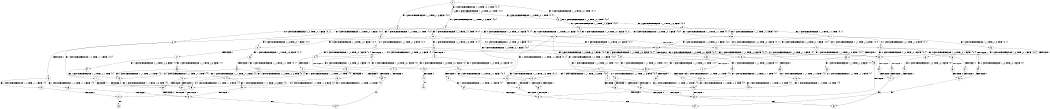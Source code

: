 digraph BCG {
size = "7, 10.5";
center = TRUE;
node [shape = circle];
0 [peripheries = 2];
0 -> 1 [label = "EX !0 !ATOMIC_EXCH_BRANCH (1, +0, TRUE, +0, 1, TRUE) !{0, 1}"];
0 -> 2 [label = "EX !1 !ATOMIC_EXCH_BRANCH (1, +1, TRUE, +1, 3, FALSE) !{0, 1}"];
0 -> 3 [label = "EX !0 !ATOMIC_EXCH_BRANCH (1, +0, TRUE, +0, 1, TRUE) !{0, 1}"];
1 -> 1 [label = "EX !0 !ATOMIC_EXCH_BRANCH (1, +0, TRUE, +0, 1, TRUE) !{0, 1}"];
1 -> 4 [label = "EX !1 !ATOMIC_EXCH_BRANCH (1, +1, TRUE, +1, 3, FALSE) !{0, 1}"];
1 -> 3 [label = "EX !0 !ATOMIC_EXCH_BRANCH (1, +0, TRUE, +0, 1, TRUE) !{0, 1}"];
2 -> 5 [label = "EX !1 !ATOMIC_EXCH_BRANCH (1, +1, TRUE, +1, 1, TRUE) !{0, 1}"];
2 -> 6 [label = "EX !0 !ATOMIC_EXCH_BRANCH (1, +0, TRUE, +0, 1, FALSE) !{0, 1}"];
2 -> 7 [label = "EX !0 !ATOMIC_EXCH_BRANCH (1, +0, TRUE, +0, 1, FALSE) !{0, 1}"];
3 -> 8 [label = "EX !1 !ATOMIC_EXCH_BRANCH (1, +1, TRUE, +1, 3, FALSE) !{0, 1}"];
3 -> 3 [label = "EX !0 !ATOMIC_EXCH_BRANCH (1, +0, TRUE, +0, 1, TRUE) !{0, 1}"];
3 -> 9 [label = "EX !1 !ATOMIC_EXCH_BRANCH (1, +1, TRUE, +1, 3, FALSE) !{0, 1}"];
4 -> 6 [label = "EX !0 !ATOMIC_EXCH_BRANCH (1, +0, TRUE, +0, 1, FALSE) !{0, 1}"];
4 -> 10 [label = "EX !1 !ATOMIC_EXCH_BRANCH (1, +1, TRUE, +1, 1, TRUE) !{0, 1}"];
4 -> 7 [label = "EX !0 !ATOMIC_EXCH_BRANCH (1, +0, TRUE, +0, 1, FALSE) !{0, 1}"];
5 -> 11 [label = "EX !1 !ATOMIC_EXCH_BRANCH (1, +1, TRUE, +1, 3, TRUE) !{0, 1}"];
5 -> 12 [label = "EX !0 !ATOMIC_EXCH_BRANCH (1, +0, TRUE, +0, 1, FALSE) !{0, 1}"];
5 -> 13 [label = "EX !0 !ATOMIC_EXCH_BRANCH (1, +0, TRUE, +0, 1, FALSE) !{0, 1}"];
6 -> 14 [label = "EX !1 !ATOMIC_EXCH_BRANCH (1, +1, TRUE, +1, 1, FALSE) !{0, 1}"];
6 -> 15 [label = "TERMINATE !0"];
7 -> 16 [label = "EX !1 !ATOMIC_EXCH_BRANCH (1, +1, TRUE, +1, 1, FALSE) !{0, 1}"];
7 -> 17 [label = "EX !1 !ATOMIC_EXCH_BRANCH (1, +1, TRUE, +1, 1, FALSE) !{0, 1}"];
7 -> 18 [label = "TERMINATE !0"];
8 -> 19 [label = "EX !0 !ATOMIC_EXCH_BRANCH (1, +0, TRUE, +0, 1, FALSE) !{0, 1}"];
8 -> 20 [label = "EX !1 !ATOMIC_EXCH_BRANCH (1, +1, TRUE, +1, 1, TRUE) !{0, 1}"];
8 -> 7 [label = "EX !0 !ATOMIC_EXCH_BRANCH (1, +0, TRUE, +0, 1, FALSE) !{0, 1}"];
9 -> 20 [label = "EX !1 !ATOMIC_EXCH_BRANCH (1, +1, TRUE, +1, 1, TRUE) !{0, 1}"];
9 -> 7 [label = "EX !0 !ATOMIC_EXCH_BRANCH (1, +0, TRUE, +0, 1, FALSE) !{0, 1}"];
9 -> 21 [label = "EX !1 !ATOMIC_EXCH_BRANCH (1, +1, TRUE, +1, 1, TRUE) !{0, 1}"];
10 -> 12 [label = "EX !0 !ATOMIC_EXCH_BRANCH (1, +0, TRUE, +0, 1, FALSE) !{0, 1}"];
10 -> 22 [label = "EX !1 !ATOMIC_EXCH_BRANCH (1, +1, TRUE, +1, 3, TRUE) !{0, 1}"];
10 -> 13 [label = "EX !0 !ATOMIC_EXCH_BRANCH (1, +0, TRUE, +0, 1, FALSE) !{0, 1}"];
11 -> 23 [label = "EX !0 !ATOMIC_EXCH_BRANCH (1, +0, TRUE, +0, 1, FALSE) !{0, 1}"];
11 -> 24 [label = "TERMINATE !1"];
11 -> 25 [label = "EX !0 !ATOMIC_EXCH_BRANCH (1, +0, TRUE, +0, 1, FALSE) !{0, 1}"];
12 -> 26 [label = "EX !1 !ATOMIC_EXCH_BRANCH (1, +1, TRUE, +1, 3, FALSE) !{0, 1}"];
12 -> 27 [label = "TERMINATE !0"];
13 -> 28 [label = "EX !1 !ATOMIC_EXCH_BRANCH (1, +1, TRUE, +1, 3, FALSE) !{0, 1}"];
13 -> 29 [label = "EX !1 !ATOMIC_EXCH_BRANCH (1, +1, TRUE, +1, 3, FALSE) !{0, 1}"];
13 -> 30 [label = "TERMINATE !0"];
14 -> 31 [label = "TERMINATE !0"];
14 -> 32 [label = "TERMINATE !1"];
15 -> 33 [label = "EX !1 !ATOMIC_EXCH_BRANCH (1, +1, TRUE, +1, 1, FALSE) !{1}"];
15 -> 34 [label = "EX !1 !ATOMIC_EXCH_BRANCH (1, +1, TRUE, +1, 1, FALSE) !{1}"];
16 -> 35 [label = "TERMINATE !0"];
16 -> 36 [label = "TERMINATE !1"];
17 -> 37 [label = "TERMINATE !0"];
17 -> 38 [label = "TERMINATE !1"];
18 -> 39 [label = "EX !1 !ATOMIC_EXCH_BRANCH (1, +1, TRUE, +1, 1, FALSE) !{1}"];
19 -> 16 [label = "EX !1 !ATOMIC_EXCH_BRANCH (1, +1, TRUE, +1, 1, FALSE) !{0, 1}"];
19 -> 40 [label = "TERMINATE !0"];
20 -> 41 [label = "EX !0 !ATOMIC_EXCH_BRANCH (1, +0, TRUE, +0, 1, FALSE) !{0, 1}"];
20 -> 42 [label = "EX !1 !ATOMIC_EXCH_BRANCH (1, +1, TRUE, +1, 3, TRUE) !{0, 1}"];
20 -> 13 [label = "EX !0 !ATOMIC_EXCH_BRANCH (1, +0, TRUE, +0, 1, FALSE) !{0, 1}"];
21 -> 42 [label = "EX !1 !ATOMIC_EXCH_BRANCH (1, +1, TRUE, +1, 3, TRUE) !{0, 1}"];
21 -> 13 [label = "EX !0 !ATOMIC_EXCH_BRANCH (1, +0, TRUE, +0, 1, FALSE) !{0, 1}"];
21 -> 43 [label = "EX !1 !ATOMIC_EXCH_BRANCH (1, +1, TRUE, +1, 3, TRUE) !{0, 1}"];
22 -> 23 [label = "EX !0 !ATOMIC_EXCH_BRANCH (1, +0, TRUE, +0, 1, FALSE) !{0, 1}"];
22 -> 44 [label = "TERMINATE !1"];
22 -> 25 [label = "EX !0 !ATOMIC_EXCH_BRANCH (1, +0, TRUE, +0, 1, FALSE) !{0, 1}"];
23 -> 45 [label = "TERMINATE !0"];
23 -> 46 [label = "TERMINATE !1"];
24 -> 47 [label = "EX !0 !ATOMIC_EXCH_BRANCH (1, +0, TRUE, +0, 1, FALSE) !{0}"];
24 -> 48 [label = "EX !0 !ATOMIC_EXCH_BRANCH (1, +0, TRUE, +0, 1, FALSE) !{0}"];
25 -> 49 [label = "TERMINATE !0"];
25 -> 50 [label = "TERMINATE !1"];
26 -> 51 [label = "EX !1 !ATOMIC_EXCH_BRANCH (1, +1, TRUE, +1, 1, TRUE) !{0, 1}"];
26 -> 52 [label = "TERMINATE !0"];
27 -> 53 [label = "EX !1 !ATOMIC_EXCH_BRANCH (1, +1, TRUE, +1, 3, FALSE) !{1}"];
27 -> 54 [label = "EX !1 !ATOMIC_EXCH_BRANCH (1, +1, TRUE, +1, 3, FALSE) !{1}"];
28 -> 55 [label = "EX !1 !ATOMIC_EXCH_BRANCH (1, +1, TRUE, +1, 1, TRUE) !{0, 1}"];
28 -> 56 [label = "TERMINATE !0"];
29 -> 55 [label = "EX !1 !ATOMIC_EXCH_BRANCH (1, +1, TRUE, +1, 1, TRUE) !{0, 1}"];
29 -> 57 [label = "EX !1 !ATOMIC_EXCH_BRANCH (1, +1, TRUE, +1, 1, TRUE) !{0, 1}"];
29 -> 58 [label = "TERMINATE !0"];
30 -> 59 [label = "EX !1 !ATOMIC_EXCH_BRANCH (1, +1, TRUE, +1, 3, FALSE) !{1}"];
31 -> 60 [label = "TERMINATE !1"];
32 -> 60 [label = "TERMINATE !0"];
33 -> 60 [label = "TERMINATE !1"];
34 -> 61 [label = "TERMINATE !1"];
35 -> 62 [label = "TERMINATE !1"];
36 -> 62 [label = "TERMINATE !0"];
37 -> 63 [label = "TERMINATE !1"];
38 -> 63 [label = "TERMINATE !0"];
39 -> 63 [label = "TERMINATE !1"];
40 -> 64 [label = "EX !1 !ATOMIC_EXCH_BRANCH (1, +1, TRUE, +1, 1, FALSE) !{1}"];
41 -> 28 [label = "EX !1 !ATOMIC_EXCH_BRANCH (1, +1, TRUE, +1, 3, FALSE) !{0, 1}"];
41 -> 65 [label = "TERMINATE !0"];
42 -> 66 [label = "EX !0 !ATOMIC_EXCH_BRANCH (1, +0, TRUE, +0, 1, FALSE) !{0, 1}"];
42 -> 67 [label = "TERMINATE !1"];
42 -> 25 [label = "EX !0 !ATOMIC_EXCH_BRANCH (1, +0, TRUE, +0, 1, FALSE) !{0, 1}"];
43 -> 25 [label = "EX !0 !ATOMIC_EXCH_BRANCH (1, +0, TRUE, +0, 1, FALSE) !{0, 1}"];
43 -> 68 [label = "TERMINATE !1"];
44 -> 47 [label = "EX !0 !ATOMIC_EXCH_BRANCH (1, +0, TRUE, +0, 1, FALSE) !{0}"];
44 -> 48 [label = "EX !0 !ATOMIC_EXCH_BRANCH (1, +0, TRUE, +0, 1, FALSE) !{0}"];
45 -> 69 [label = "TERMINATE !1"];
46 -> 69 [label = "TERMINATE !0"];
47 -> 69 [label = "TERMINATE !0"];
48 -> 70 [label = "TERMINATE !0"];
49 -> 71 [label = "TERMINATE !1"];
50 -> 71 [label = "TERMINATE !0"];
51 -> 72 [label = "EX !1 !ATOMIC_EXCH_BRANCH (1, +1, TRUE, +1, 3, TRUE) !{0, 1}"];
51 -> 73 [label = "TERMINATE !0"];
52 -> 74 [label = "EX !1 !ATOMIC_EXCH_BRANCH (1, +1, TRUE, +1, 1, TRUE) !{1}"];
52 -> 75 [label = "EX !1 !ATOMIC_EXCH_BRANCH (1, +1, TRUE, +1, 1, TRUE) !{1}"];
53 -> 74 [label = "EX !1 !ATOMIC_EXCH_BRANCH (1, +1, TRUE, +1, 1, TRUE) !{1}"];
53 -> 75 [label = "EX !1 !ATOMIC_EXCH_BRANCH (1, +1, TRUE, +1, 1, TRUE) !{1}"];
54 -> 75 [label = "EX !1 !ATOMIC_EXCH_BRANCH (1, +1, TRUE, +1, 1, TRUE) !{1}"];
55 -> 76 [label = "EX !1 !ATOMIC_EXCH_BRANCH (1, +1, TRUE, +1, 3, TRUE) !{0, 1}"];
55 -> 77 [label = "TERMINATE !0"];
56 -> 78 [label = "EX !1 !ATOMIC_EXCH_BRANCH (1, +1, TRUE, +1, 1, TRUE) !{1}"];
57 -> 76 [label = "EX !1 !ATOMIC_EXCH_BRANCH (1, +1, TRUE, +1, 3, TRUE) !{0, 1}"];
57 -> 79 [label = "EX !1 !ATOMIC_EXCH_BRANCH (1, +1, TRUE, +1, 3, TRUE) !{0, 1}"];
57 -> 80 [label = "TERMINATE !0"];
58 -> 81 [label = "EX !1 !ATOMIC_EXCH_BRANCH (1, +1, TRUE, +1, 1, TRUE) !{1}"];
59 -> 81 [label = "EX !1 !ATOMIC_EXCH_BRANCH (1, +1, TRUE, +1, 1, TRUE) !{1}"];
60 -> 82 [label = "exit"];
61 -> 83 [label = "exit"];
62 -> 84 [label = "exit"];
63 -> 85 [label = "exit"];
64 -> 62 [label = "TERMINATE !1"];
65 -> 86 [label = "EX !1 !ATOMIC_EXCH_BRANCH (1, +1, TRUE, +1, 3, FALSE) !{1}"];
66 -> 87 [label = "TERMINATE !0"];
66 -> 88 [label = "TERMINATE !1"];
67 -> 89 [label = "EX !0 !ATOMIC_EXCH_BRANCH (1, +0, TRUE, +0, 1, FALSE) !{0}"];
68 -> 90 [label = "EX !0 !ATOMIC_EXCH_BRANCH (1, +0, TRUE, +0, 1, FALSE) !{0}"];
69 -> 82 [label = "exit"];
70 -> 91 [label = "exit"];
71 -> 85 [label = "exit"];
72 -> 31 [label = "TERMINATE !0"];
72 -> 32 [label = "TERMINATE !1"];
73 -> 92 [label = "EX !1 !ATOMIC_EXCH_BRANCH (1, +1, TRUE, +1, 3, TRUE) !{1}"];
73 -> 93 [label = "EX !1 !ATOMIC_EXCH_BRANCH (1, +1, TRUE, +1, 3, TRUE) !{1}"];
74 -> 92 [label = "EX !1 !ATOMIC_EXCH_BRANCH (1, +1, TRUE, +1, 3, TRUE) !{1}"];
74 -> 93 [label = "EX !1 !ATOMIC_EXCH_BRANCH (1, +1, TRUE, +1, 3, TRUE) !{1}"];
75 -> 93 [label = "EX !1 !ATOMIC_EXCH_BRANCH (1, +1, TRUE, +1, 3, TRUE) !{1}"];
76 -> 35 [label = "TERMINATE !0"];
76 -> 36 [label = "TERMINATE !1"];
77 -> 94 [label = "EX !1 !ATOMIC_EXCH_BRANCH (1, +1, TRUE, +1, 3, TRUE) !{1}"];
78 -> 94 [label = "EX !1 !ATOMIC_EXCH_BRANCH (1, +1, TRUE, +1, 3, TRUE) !{1}"];
79 -> 37 [label = "TERMINATE !0"];
79 -> 38 [label = "TERMINATE !1"];
80 -> 95 [label = "EX !1 !ATOMIC_EXCH_BRANCH (1, +1, TRUE, +1, 3, TRUE) !{1}"];
81 -> 95 [label = "EX !1 !ATOMIC_EXCH_BRANCH (1, +1, TRUE, +1, 3, TRUE) !{1}"];
86 -> 78 [label = "EX !1 !ATOMIC_EXCH_BRANCH (1, +1, TRUE, +1, 1, TRUE) !{1}"];
87 -> 96 [label = "TERMINATE !1"];
88 -> 96 [label = "TERMINATE !0"];
89 -> 96 [label = "TERMINATE !0"];
90 -> 71 [label = "TERMINATE !0"];
92 -> 60 [label = "TERMINATE !1"];
93 -> 61 [label = "TERMINATE !1"];
94 -> 62 [label = "TERMINATE !1"];
95 -> 63 [label = "TERMINATE !1"];
96 -> 84 [label = "exit"];
}
